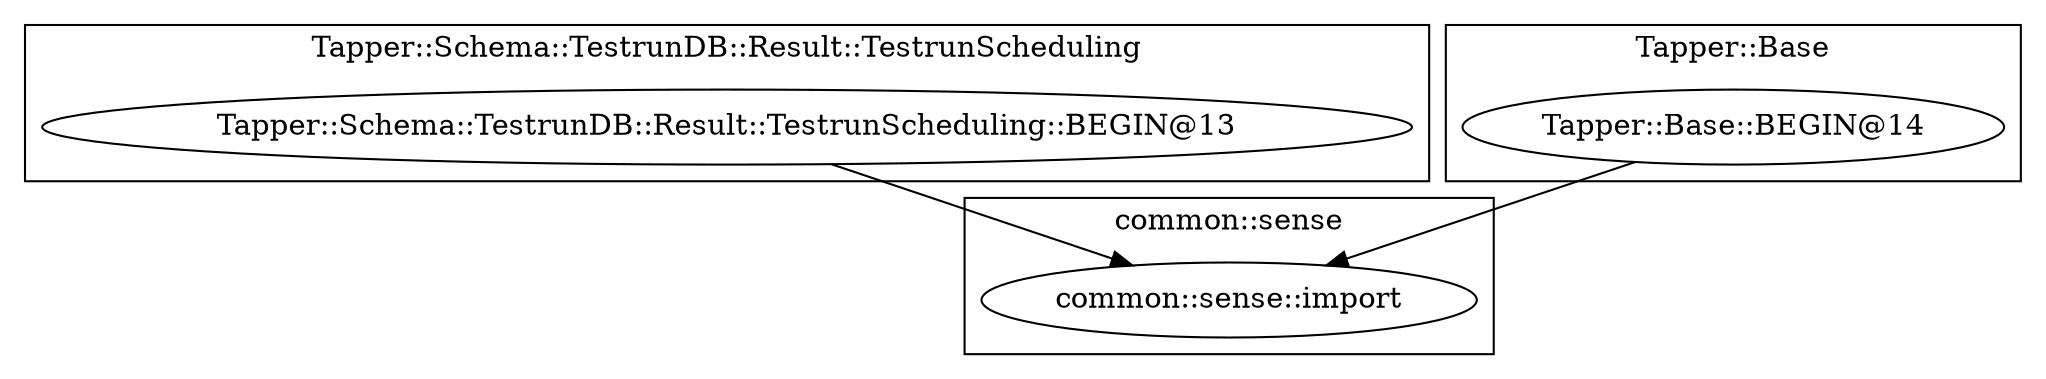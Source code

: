 digraph {
graph [overlap=false]
subgraph cluster_Tapper_Schema_TestrunDB_Result_TestrunScheduling {
	label="Tapper::Schema::TestrunDB::Result::TestrunScheduling";
	"Tapper::Schema::TestrunDB::Result::TestrunScheduling::BEGIN@13";
}
subgraph cluster_common_sense {
	label="common::sense";
	"common::sense::import";
}
subgraph cluster_Tapper_Base {
	label="Tapper::Base";
	"Tapper::Base::BEGIN@14";
}
"Tapper::Base::BEGIN@14" -> "common::sense::import";
"Tapper::Schema::TestrunDB::Result::TestrunScheduling::BEGIN@13" -> "common::sense::import";
}
